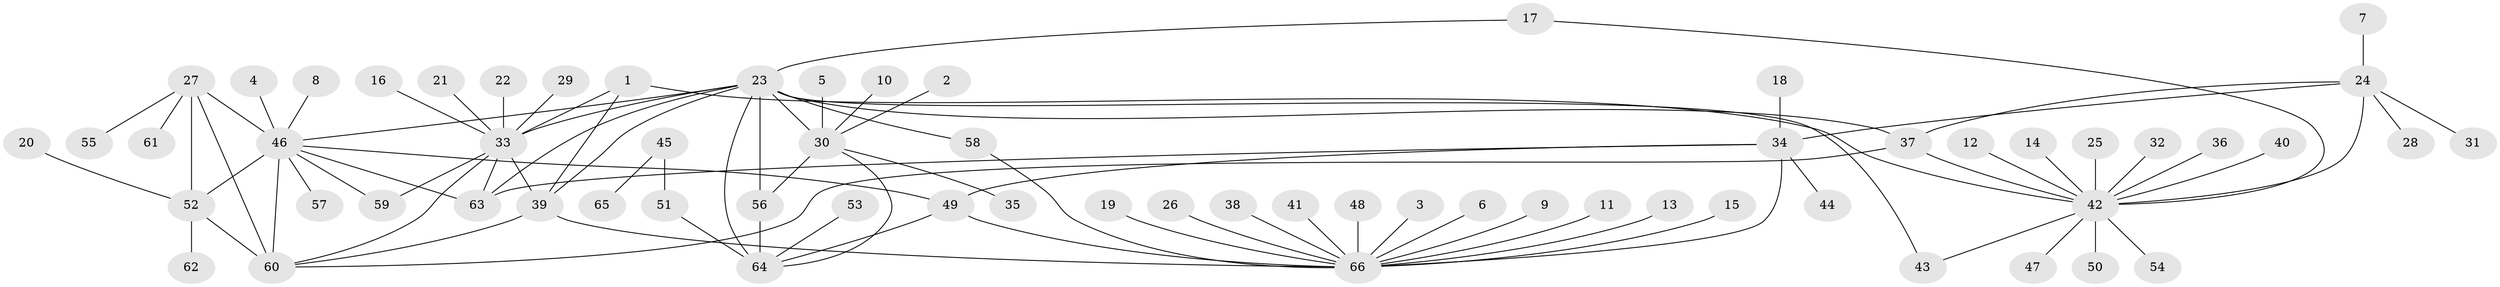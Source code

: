 // original degree distribution, {9: 0.03816793893129771, 5: 0.015267175572519083, 8: 0.03816793893129771, 12: 0.015267175572519083, 7: 0.03816793893129771, 11: 0.03816793893129771, 13: 0.007633587786259542, 10: 0.022900763358778626, 6: 0.015267175572519083, 1: 0.6259541984732825, 3: 0.030534351145038167, 2: 0.10687022900763359, 4: 0.007633587786259542}
// Generated by graph-tools (version 1.1) at 2025/02/03/09/25 03:02:43]
// undirected, 66 vertices, 89 edges
graph export_dot {
graph [start="1"]
  node [color=gray90,style=filled];
  1;
  2;
  3;
  4;
  5;
  6;
  7;
  8;
  9;
  10;
  11;
  12;
  13;
  14;
  15;
  16;
  17;
  18;
  19;
  20;
  21;
  22;
  23;
  24;
  25;
  26;
  27;
  28;
  29;
  30;
  31;
  32;
  33;
  34;
  35;
  36;
  37;
  38;
  39;
  40;
  41;
  42;
  43;
  44;
  45;
  46;
  47;
  48;
  49;
  50;
  51;
  52;
  53;
  54;
  55;
  56;
  57;
  58;
  59;
  60;
  61;
  62;
  63;
  64;
  65;
  66;
  1 -- 33 [weight=4.0];
  1 -- 39 [weight=1.0];
  1 -- 42 [weight=1.0];
  2 -- 30 [weight=1.0];
  3 -- 66 [weight=1.0];
  4 -- 46 [weight=1.0];
  5 -- 30 [weight=1.0];
  6 -- 66 [weight=1.0];
  7 -- 24 [weight=1.0];
  8 -- 46 [weight=1.0];
  9 -- 66 [weight=1.0];
  10 -- 30 [weight=1.0];
  11 -- 66 [weight=1.0];
  12 -- 42 [weight=1.0];
  13 -- 66 [weight=1.0];
  14 -- 42 [weight=1.0];
  15 -- 66 [weight=1.0];
  16 -- 33 [weight=1.0];
  17 -- 23 [weight=1.0];
  17 -- 42 [weight=1.0];
  18 -- 34 [weight=1.0];
  19 -- 66 [weight=1.0];
  20 -- 52 [weight=1.0];
  21 -- 33 [weight=1.0];
  22 -- 33 [weight=1.0];
  23 -- 30 [weight=2.0];
  23 -- 33 [weight=1.0];
  23 -- 37 [weight=1.0];
  23 -- 39 [weight=1.0];
  23 -- 43 [weight=1.0];
  23 -- 46 [weight=1.0];
  23 -- 56 [weight=4.0];
  23 -- 58 [weight=1.0];
  23 -- 63 [weight=1.0];
  23 -- 64 [weight=2.0];
  24 -- 28 [weight=1.0];
  24 -- 31 [weight=1.0];
  24 -- 34 [weight=1.0];
  24 -- 37 [weight=1.0];
  24 -- 42 [weight=4.0];
  25 -- 42 [weight=1.0];
  26 -- 66 [weight=1.0];
  27 -- 46 [weight=3.0];
  27 -- 52 [weight=1.0];
  27 -- 55 [weight=1.0];
  27 -- 60 [weight=1.0];
  27 -- 61 [weight=1.0];
  29 -- 33 [weight=1.0];
  30 -- 35 [weight=1.0];
  30 -- 56 [weight=2.0];
  30 -- 64 [weight=1.0];
  32 -- 42 [weight=1.0];
  33 -- 39 [weight=4.0];
  33 -- 59 [weight=1.0];
  33 -- 60 [weight=1.0];
  33 -- 63 [weight=1.0];
  34 -- 44 [weight=1.0];
  34 -- 49 [weight=1.0];
  34 -- 63 [weight=1.0];
  34 -- 66 [weight=4.0];
  36 -- 42 [weight=1.0];
  37 -- 42 [weight=4.0];
  37 -- 60 [weight=1.0];
  38 -- 66 [weight=1.0];
  39 -- 60 [weight=1.0];
  39 -- 66 [weight=1.0];
  40 -- 42 [weight=1.0];
  41 -- 66 [weight=1.0];
  42 -- 43 [weight=1.0];
  42 -- 47 [weight=1.0];
  42 -- 50 [weight=1.0];
  42 -- 54 [weight=1.0];
  45 -- 51 [weight=1.0];
  45 -- 65 [weight=1.0];
  46 -- 49 [weight=1.0];
  46 -- 52 [weight=3.0];
  46 -- 57 [weight=1.0];
  46 -- 59 [weight=1.0];
  46 -- 60 [weight=3.0];
  46 -- 63 [weight=1.0];
  48 -- 66 [weight=1.0];
  49 -- 64 [weight=1.0];
  49 -- 66 [weight=4.0];
  51 -- 64 [weight=1.0];
  52 -- 60 [weight=1.0];
  52 -- 62 [weight=1.0];
  53 -- 64 [weight=1.0];
  56 -- 64 [weight=2.0];
  58 -- 66 [weight=1.0];
}
